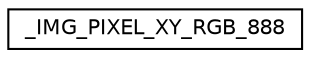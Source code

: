 digraph "Graphical Class Hierarchy"
{
  edge [fontname="Helvetica",fontsize="10",labelfontname="Helvetica",labelfontsize="10"];
  node [fontname="Helvetica",fontsize="10",shape=record];
  rankdir="LR";
  Node1 [label="_IMG_PIXEL_XY_RGB_888",height=0.2,width=0.4,color="black", fillcolor="white", style="filled",URL="$struct___i_m_g___p_i_x_e_l___x_y___r_g_b__888.html"];
}

